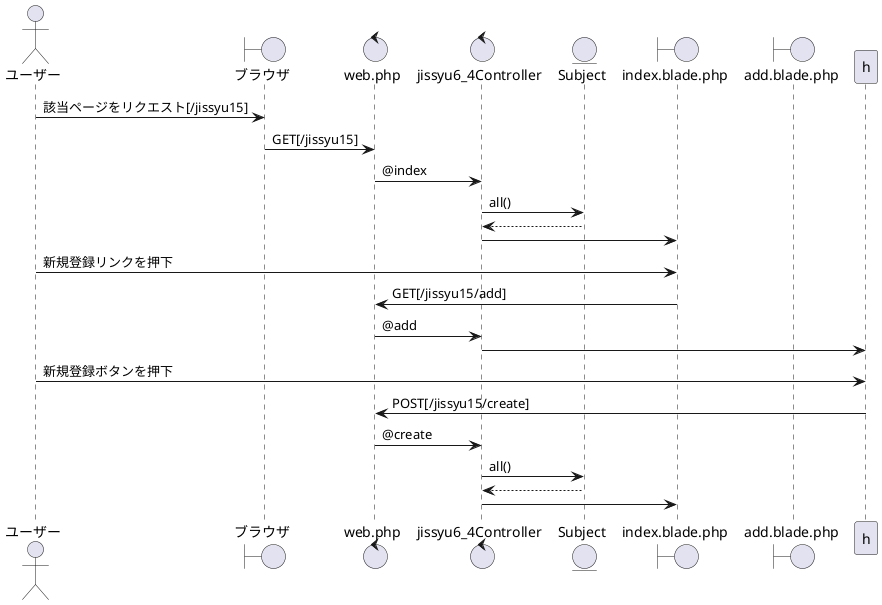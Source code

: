 @startuml jissyu6_3
actor "ユーザー" as a
boundary "ブラウザ" as b 
control "web.php" as c 
control "jissyu6_4Controller" as d 
entity "Subject" as e 
boundary "index.blade.php" as f  
boundary "add.blade.php" as g   
a -> b :該当ページをリクエスト[/jissyu15]
b -> c :GET[/jissyu15]
c -> d :@index
d -> e :all()
d <-- e 
d -> f 
a -> f :新規登録リンクを押下
c <- f :GET[/jissyu15/add]
c -> d :@add
d -> h 
a -> h :新規登録ボタンを押下
c <- h :POST[/jissyu15/create]
c -> d :@create
d -> e :all()
d <-- e 
d -> f 
@enduml
